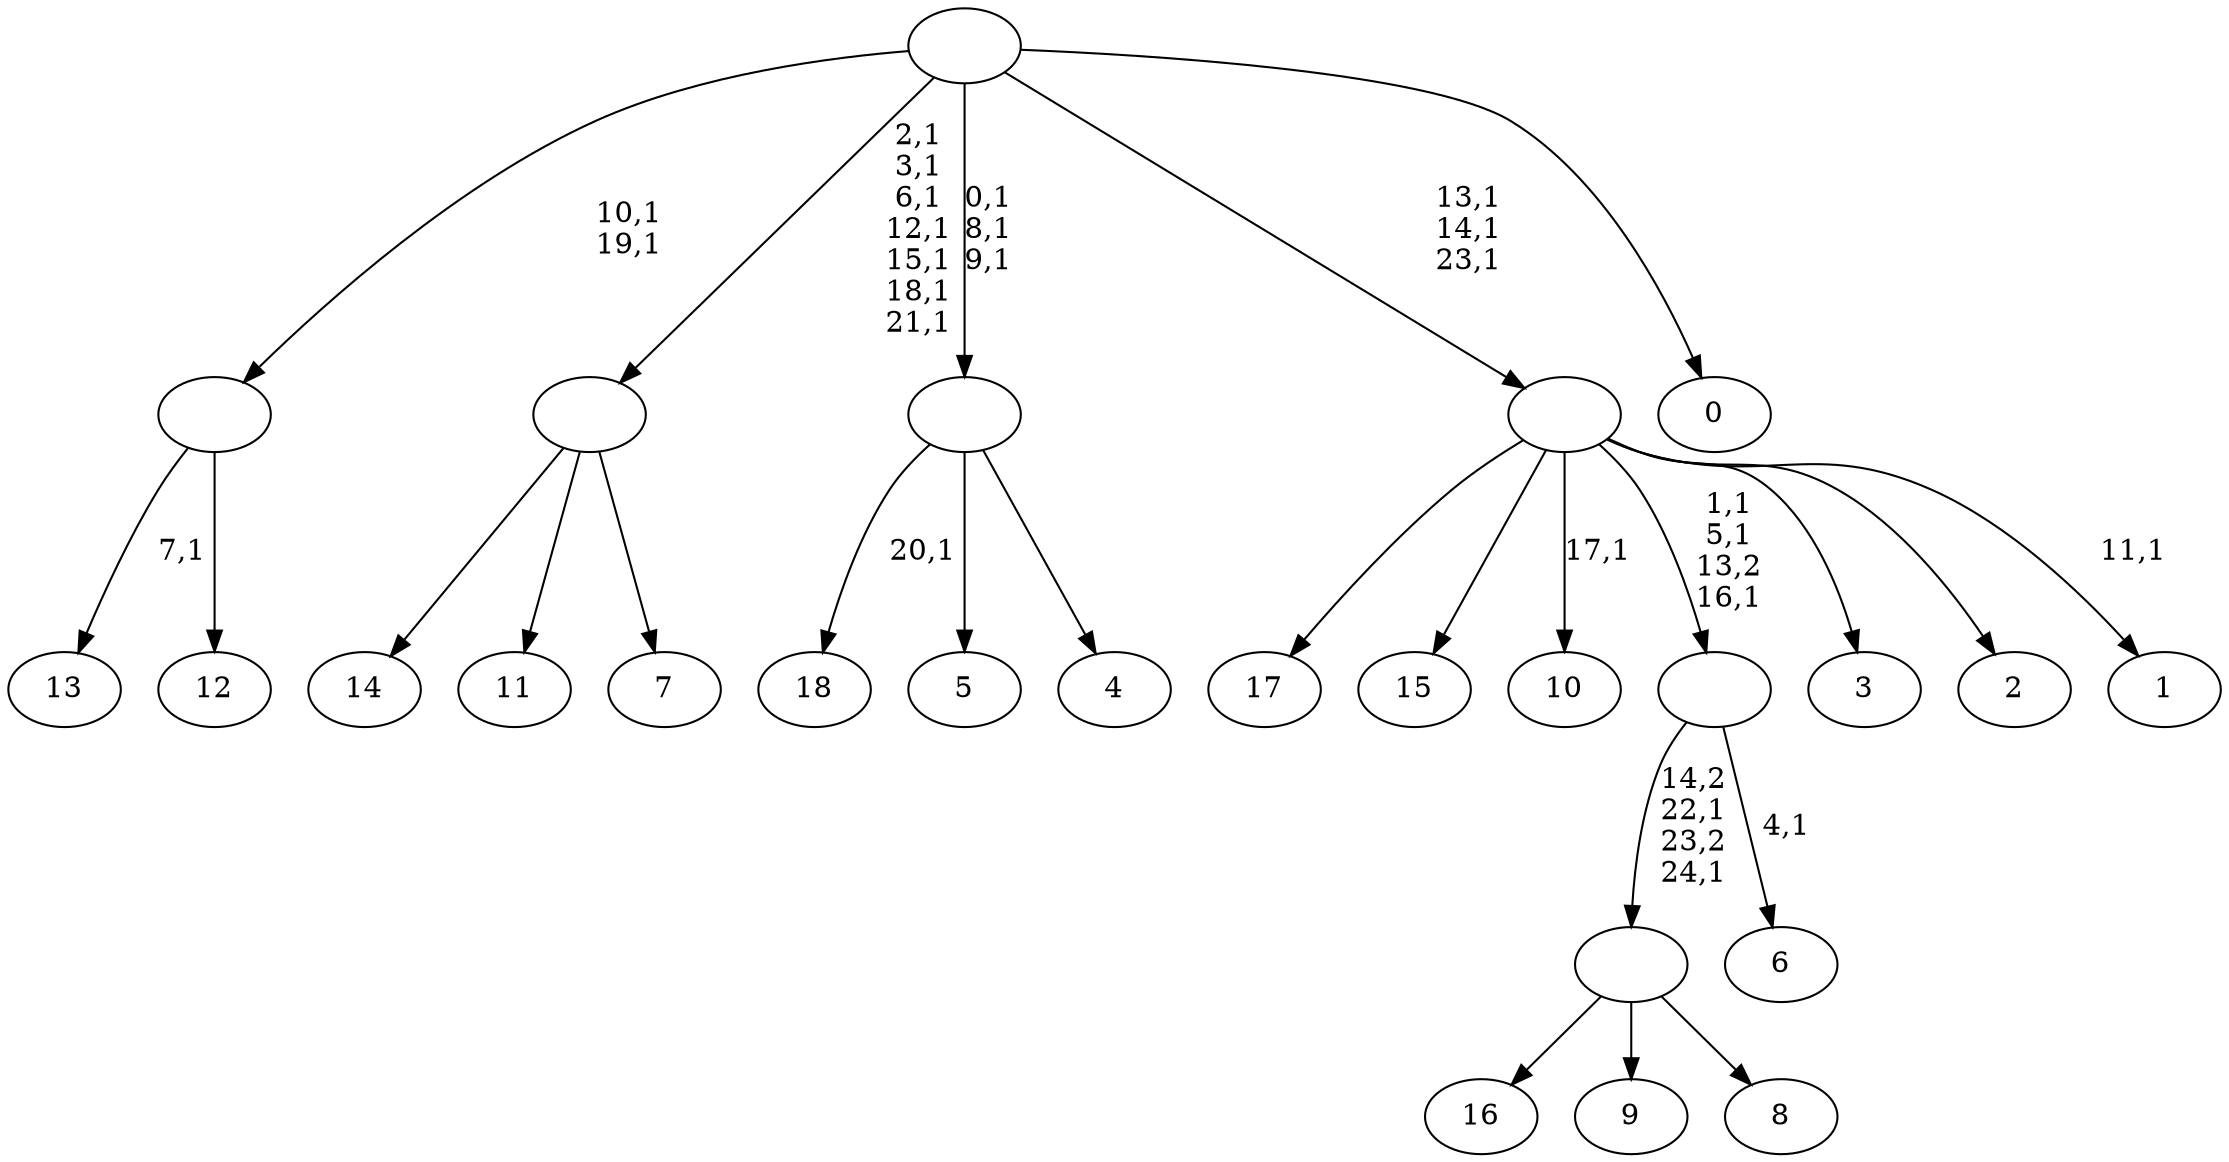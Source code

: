 digraph T {
	44 [label="18"]
	42 [label="17"]
	41 [label="16"]
	40 [label="15"]
	39 [label="14"]
	38 [label="13"]
	36 [label="12"]
	35 [label=""]
	33 [label="11"]
	32 [label="10"]
	30 [label="9"]
	29 [label="8"]
	28 [label=""]
	26 [label="7"]
	25 [label=""]
	18 [label="6"]
	16 [label=""]
	13 [label="5"]
	12 [label="4"]
	11 [label=""]
	8 [label="3"]
	7 [label="2"]
	6 [label="1"]
	4 [label=""]
	1 [label="0"]
	0 [label=""]
	35 -> 38 [label="7,1"]
	35 -> 36 [label=""]
	28 -> 41 [label=""]
	28 -> 30 [label=""]
	28 -> 29 [label=""]
	25 -> 39 [label=""]
	25 -> 33 [label=""]
	25 -> 26 [label=""]
	16 -> 18 [label="4,1"]
	16 -> 28 [label="14,2\n22,1\n23,2\n24,1"]
	11 -> 44 [label="20,1"]
	11 -> 13 [label=""]
	11 -> 12 [label=""]
	4 -> 6 [label="11,1"]
	4 -> 16 [label="1,1\n5,1\n13,2\n16,1"]
	4 -> 32 [label="17,1"]
	4 -> 42 [label=""]
	4 -> 40 [label=""]
	4 -> 8 [label=""]
	4 -> 7 [label=""]
	0 -> 4 [label="13,1\n14,1\n23,1"]
	0 -> 11 [label="0,1\n8,1\n9,1"]
	0 -> 25 [label="2,1\n3,1\n6,1\n12,1\n15,1\n18,1\n21,1"]
	0 -> 35 [label="10,1\n19,1"]
	0 -> 1 [label=""]
}
